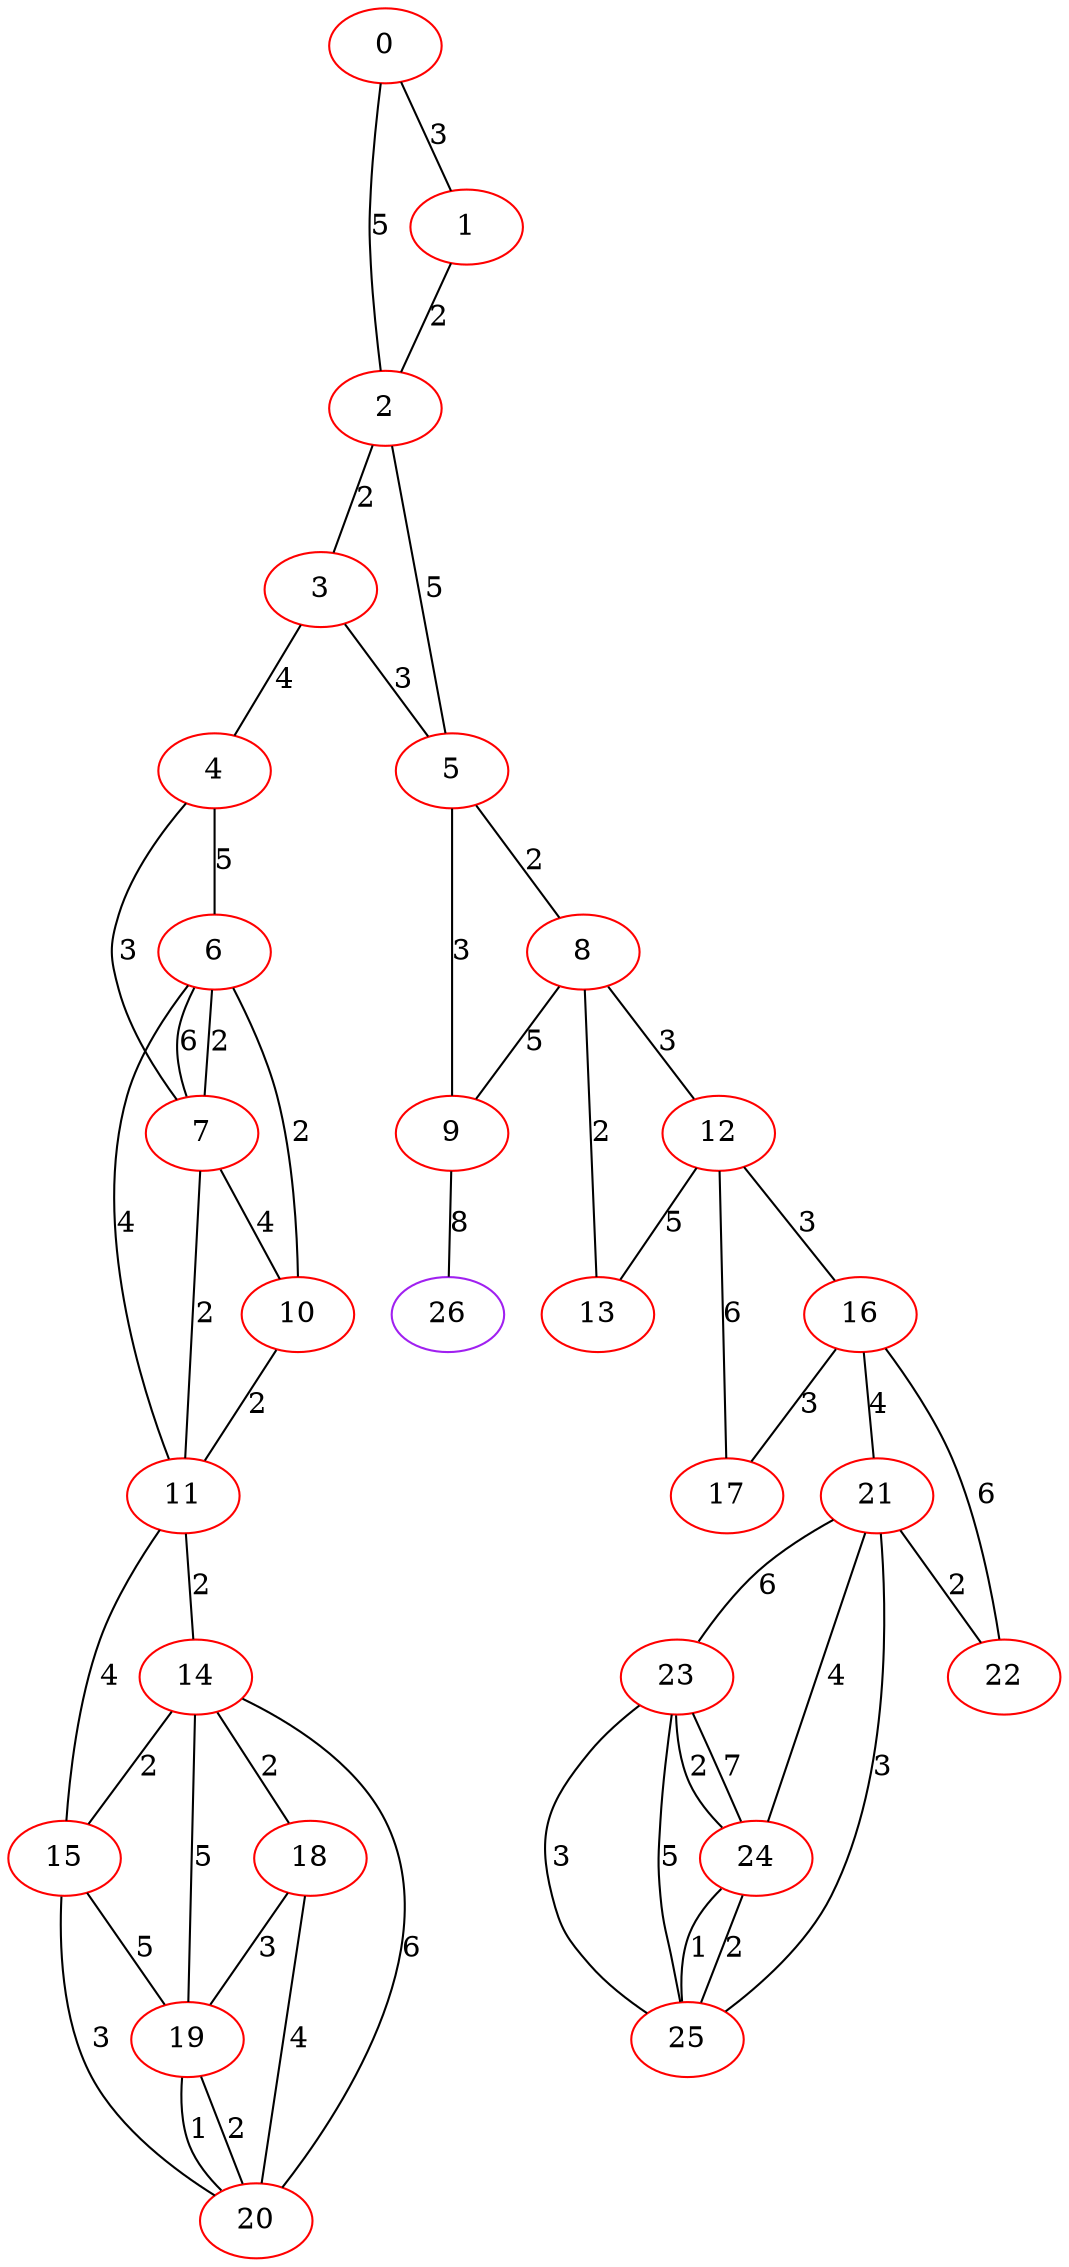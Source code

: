 graph "" {
0 [color=red, weight=1];
1 [color=red, weight=1];
2 [color=red, weight=1];
3 [color=red, weight=1];
4 [color=red, weight=1];
5 [color=red, weight=1];
6 [color=red, weight=1];
7 [color=red, weight=1];
8 [color=red, weight=1];
9 [color=red, weight=1];
10 [color=red, weight=1];
11 [color=red, weight=1];
12 [color=red, weight=1];
13 [color=red, weight=1];
14 [color=red, weight=1];
15 [color=red, weight=1];
16 [color=red, weight=1];
17 [color=red, weight=1];
18 [color=red, weight=1];
19 [color=red, weight=1];
20 [color=red, weight=1];
21 [color=red, weight=1];
22 [color=red, weight=1];
23 [color=red, weight=1];
24 [color=red, weight=1];
25 [color=red, weight=1];
26 [color=purple, weight=4];
0 -- 1  [key=0, label=3];
0 -- 2  [key=0, label=5];
1 -- 2  [key=0, label=2];
2 -- 3  [key=0, label=2];
2 -- 5  [key=0, label=5];
3 -- 4  [key=0, label=4];
3 -- 5  [key=0, label=3];
4 -- 6  [key=0, label=5];
4 -- 7  [key=0, label=3];
5 -- 8  [key=0, label=2];
5 -- 9  [key=0, label=3];
6 -- 10  [key=0, label=2];
6 -- 11  [key=0, label=4];
6 -- 7  [key=0, label=2];
6 -- 7  [key=1, label=6];
7 -- 10  [key=0, label=4];
7 -- 11  [key=0, label=2];
8 -- 9  [key=0, label=5];
8 -- 12  [key=0, label=3];
8 -- 13  [key=0, label=2];
9 -- 26  [key=0, label=8];
10 -- 11  [key=0, label=2];
11 -- 14  [key=0, label=2];
11 -- 15  [key=0, label=4];
12 -- 16  [key=0, label=3];
12 -- 13  [key=0, label=5];
12 -- 17  [key=0, label=6];
14 -- 19  [key=0, label=5];
14 -- 18  [key=0, label=2];
14 -- 20  [key=0, label=6];
14 -- 15  [key=0, label=2];
15 -- 19  [key=0, label=5];
15 -- 20  [key=0, label=3];
16 -- 17  [key=0, label=3];
16 -- 21  [key=0, label=4];
16 -- 22  [key=0, label=6];
18 -- 19  [key=0, label=3];
18 -- 20  [key=0, label=4];
19 -- 20  [key=0, label=2];
19 -- 20  [key=1, label=1];
21 -- 24  [key=0, label=4];
21 -- 25  [key=0, label=3];
21 -- 22  [key=0, label=2];
21 -- 23  [key=0, label=6];
23 -- 24  [key=0, label=2];
23 -- 24  [key=1, label=7];
23 -- 25  [key=0, label=3];
23 -- 25  [key=1, label=5];
24 -- 25  [key=0, label=1];
24 -- 25  [key=1, label=2];
}
